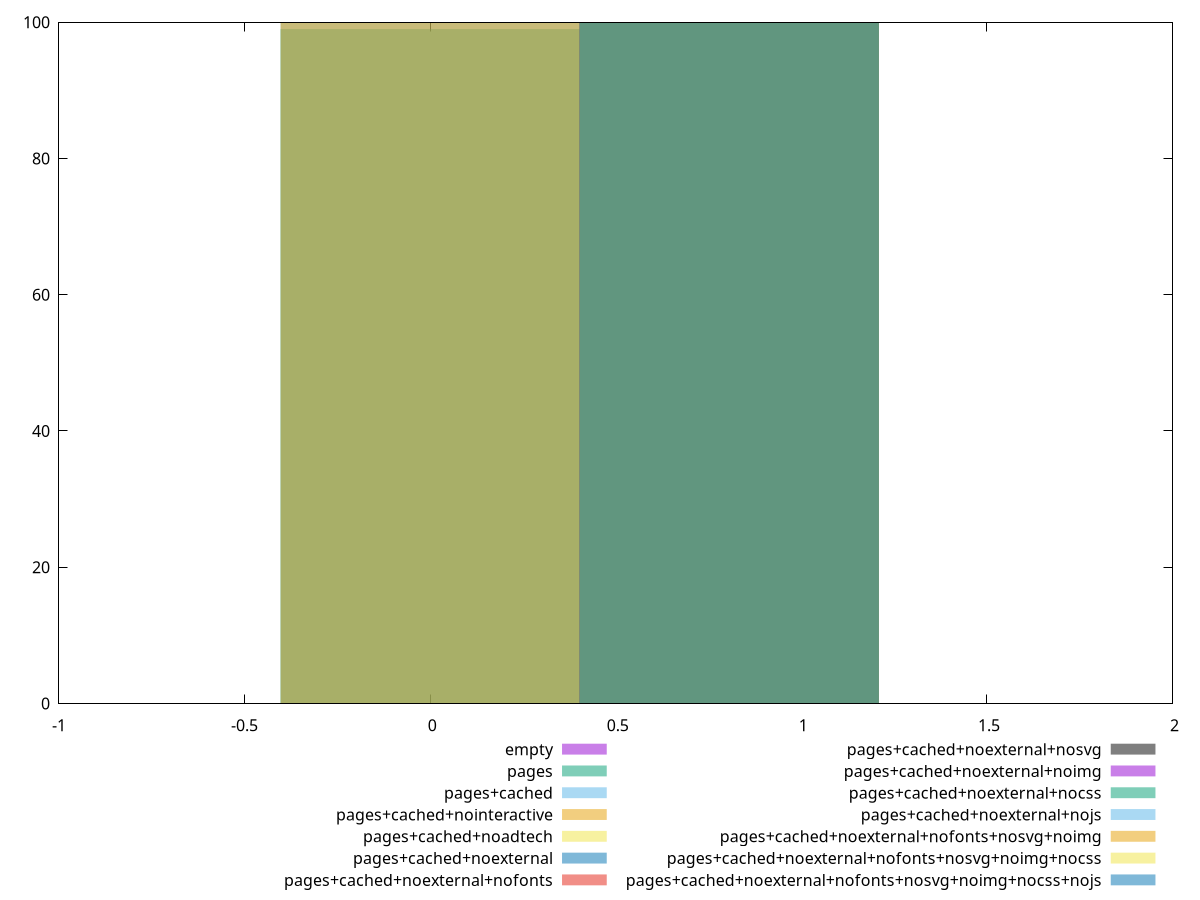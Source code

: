 reset
set terminal svg size 640, 620 enhanced background rgb 'white'
set output "reprap/unused-javascript/comparison/histogram/all_score.svg"

$empty <<EOF
0.8059307320271363 100
EOF

$pages <<EOF
0 99
0.8059307320271363 1
EOF

$pagesCached <<EOF
0 100
EOF

$pagesCachedNointeractive <<EOF
0 100
EOF

$pagesCachedNoadtech <<EOF
0.8059307320271363 100
EOF

$pagesCachedNoexternal <<EOF
0.8059307320271363 100
EOF

$pagesCachedNoexternalNofonts <<EOF
0.8059307320271363 100
EOF

$pagesCachedNoexternalNosvg <<EOF
0.8059307320271363 100
EOF

$pagesCachedNoexternalNoimg <<EOF
0.8059307320271363 100
EOF

$pagesCachedNoexternalNocss <<EOF
0.8059307320271363 100
EOF

$pagesCachedNoexternalNojs <<EOF
0.8059307320271363 100
EOF

$pagesCachedNoexternalNofontsNosvgNoimg <<EOF
0.8059307320271363 100
EOF

$pagesCachedNoexternalNofontsNosvgNoimgNocss <<EOF
0.8059307320271363 100
EOF

$pagesCachedNoexternalNofontsNosvgNoimgNocssNojs <<EOF
0.8059307320271363 100
EOF

set key outside below
set boxwidth 0.8059307320271363
set yrange [0:100]
set style fill transparent solid 0.5 noborder

plot \
  $empty title "empty" with boxes, \
  $pages title "pages" with boxes, \
  $pagesCached title "pages+cached" with boxes, \
  $pagesCachedNointeractive title "pages+cached+nointeractive" with boxes, \
  $pagesCachedNoadtech title "pages+cached+noadtech" with boxes, \
  $pagesCachedNoexternal title "pages+cached+noexternal" with boxes, \
  $pagesCachedNoexternalNofonts title "pages+cached+noexternal+nofonts" with boxes, \
  $pagesCachedNoexternalNosvg title "pages+cached+noexternal+nosvg" with boxes, \
  $pagesCachedNoexternalNoimg title "pages+cached+noexternal+noimg" with boxes, \
  $pagesCachedNoexternalNocss title "pages+cached+noexternal+nocss" with boxes, \
  $pagesCachedNoexternalNojs title "pages+cached+noexternal+nojs" with boxes, \
  $pagesCachedNoexternalNofontsNosvgNoimg title "pages+cached+noexternal+nofonts+nosvg+noimg" with boxes, \
  $pagesCachedNoexternalNofontsNosvgNoimgNocss title "pages+cached+noexternal+nofonts+nosvg+noimg+nocss" with boxes, \
  $pagesCachedNoexternalNofontsNosvgNoimgNocssNojs title "pages+cached+noexternal+nofonts+nosvg+noimg+nocss+nojs" with boxes, \


reset